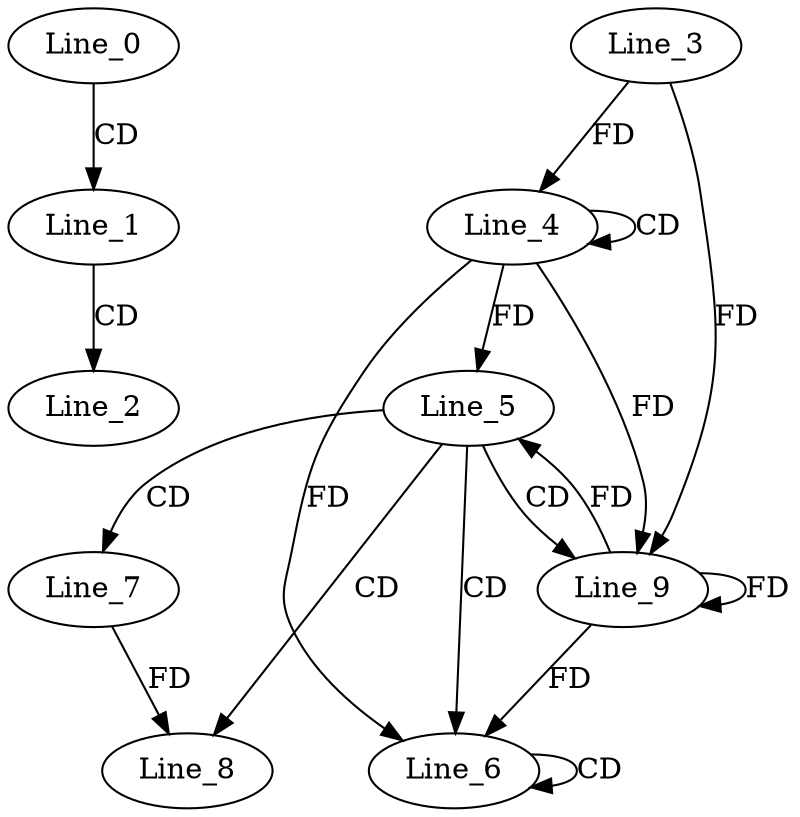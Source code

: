 digraph G {
  Line_0;
  Line_1;
  Line_2;
  Line_4;
  Line_4;
  Line_3;
  Line_5;
  Line_6;
  Line_6;
  Line_7;
  Line_8;
  Line_8;
  Line_9;
  Line_9;
  Line_0 -> Line_1 [ label="CD" ];
  Line_1 -> Line_2 [ label="CD" ];
  Line_4 -> Line_4 [ label="CD" ];
  Line_3 -> Line_4 [ label="FD" ];
  Line_4 -> Line_5 [ label="FD" ];
  Line_5 -> Line_6 [ label="CD" ];
  Line_6 -> Line_6 [ label="CD" ];
  Line_4 -> Line_6 [ label="FD" ];
  Line_5 -> Line_7 [ label="CD" ];
  Line_5 -> Line_8 [ label="CD" ];
  Line_7 -> Line_8 [ label="FD" ];
  Line_5 -> Line_9 [ label="CD" ];
  Line_9 -> Line_9 [ label="FD" ];
  Line_4 -> Line_9 [ label="FD" ];
  Line_3 -> Line_9 [ label="FD" ];
  Line_9 -> Line_5 [ label="FD" ];
  Line_9 -> Line_6 [ label="FD" ];
}
